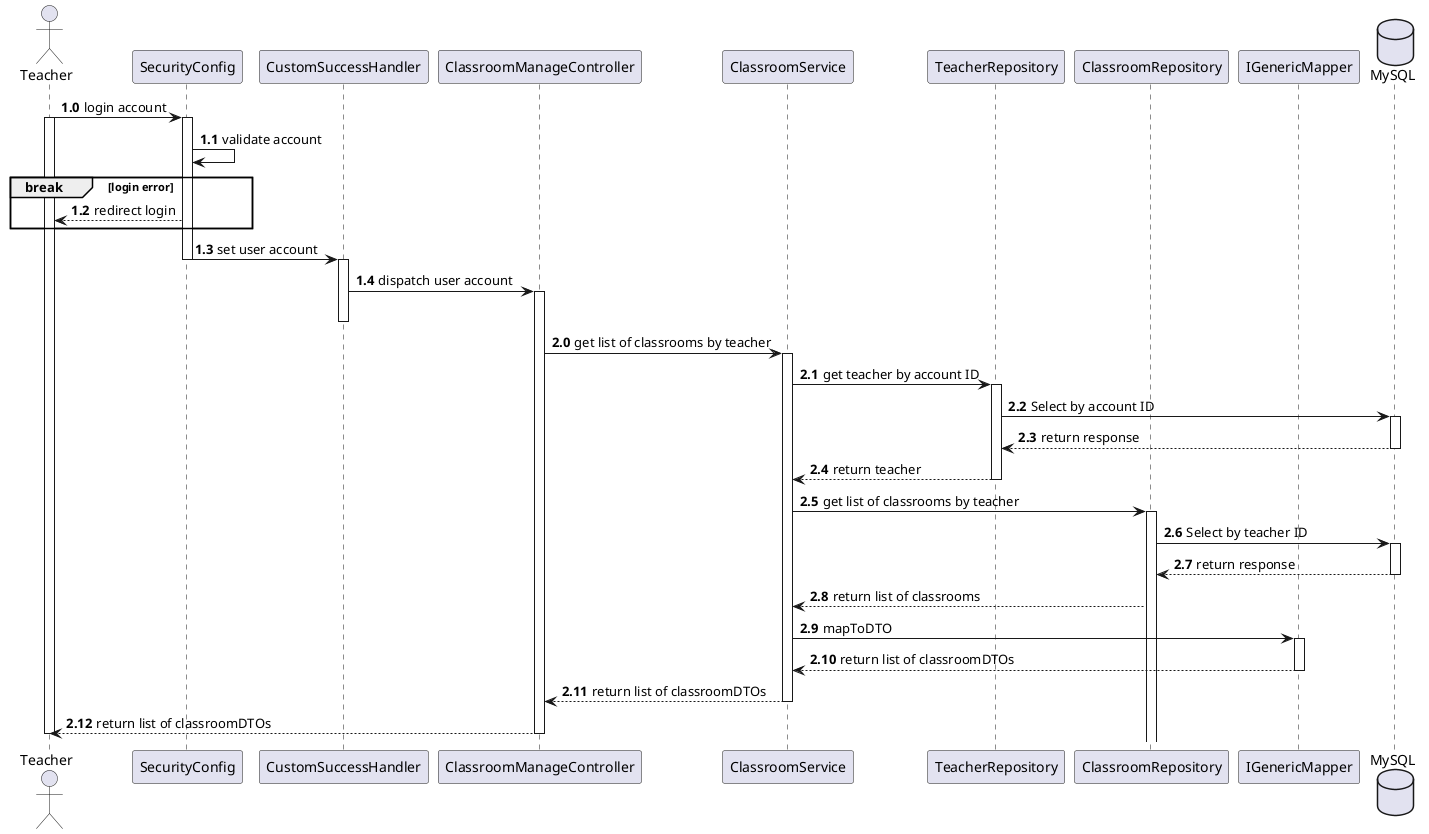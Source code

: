 @startuml
Actor Teacher
participant SecurityConfig
participant CustomSuccessHandler
participant ClassroomManageController
participant ClassroomService
participant TeacherRepository
participant ClassroomRepository
participant IGenericMapper
database MySQL

autonumber 1.0
Teacher -> SecurityConfig: login account

activate Teacher
activate SecurityConfig
autonumber 1.1
SecurityConfig -> SecurityConfig: validate account
break login error
SecurityConfig --> Teacher: redirect login
end
SecurityConfig -> CustomSuccessHandler: set user account
deactivate SecurityConfig
activate CustomSuccessHandler
CustomSuccessHandler -> ClassroomManageController: dispatch user account
activate ClassroomManageController
deactivate CustomSuccessHandler

autonumber 2.0
ClassroomManageController -> ClassroomService: get list of classrooms by teacher
activate ClassroomService
ClassroomService -> TeacherRepository: get teacher by account ID
activate TeacherRepository
TeacherRepository -> MySQL: Select by account ID
activate MySQL
MySQL --> TeacherRepository: return response
deactivate MySQL
TeacherRepository --> ClassroomService: return teacher
deactivate TeacherRepository
ClassroomService -> ClassroomRepository: get list of classrooms by teacher
activate ClassroomRepository
ClassroomRepository -> MySQL: Select by teacher ID
activate MySQL
MySQL --> ClassroomRepository: return response
deactivate MySQL
ClassroomRepository --> ClassroomService: return list of classrooms
ClassroomService -> IGenericMapper: mapToDTO
activate IGenericMapper
IGenericMapper --> ClassroomService: return list of classroomDTOs
deactivate IGenericMapper
ClassroomService --> ClassroomManageController: return list of classroomDTOs
deactivate ClassroomService
ClassroomManageController--> Teacher: return list of classroomDTOs
deactivate ClassroomManageController
deactivate Teacher
@enduml